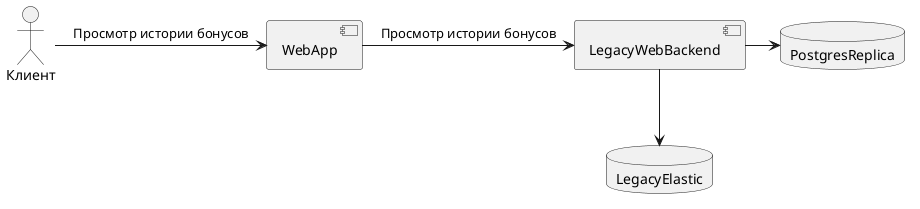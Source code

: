 @startuml
skinparam componentStyle uml2
actor Клиент as Client
component WebApp
component LegacyWebBackend
database PostgresReplica
database LegacyElastic

Client -> WebApp: Просмотр истории бонусов
WebApp -> LegacyWebBackend: Просмотр истории бонусов
LegacyWebBackend -> PostgresReplica
LegacyWebBackend -down-> LegacyElastic
@enduml